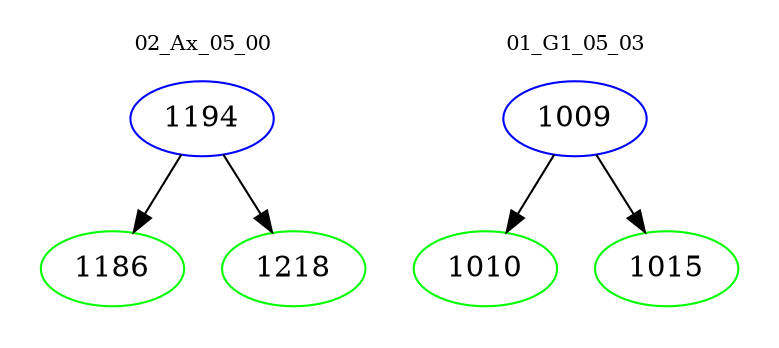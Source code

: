 digraph{
subgraph cluster_0 {
color = white
label = "02_Ax_05_00";
fontsize=10;
T0_1194 [label="1194", color="blue"]
T0_1194 -> T0_1186 [color="black"]
T0_1186 [label="1186", color="green"]
T0_1194 -> T0_1218 [color="black"]
T0_1218 [label="1218", color="green"]
}
subgraph cluster_1 {
color = white
label = "01_G1_05_03";
fontsize=10;
T1_1009 [label="1009", color="blue"]
T1_1009 -> T1_1010 [color="black"]
T1_1010 [label="1010", color="green"]
T1_1009 -> T1_1015 [color="black"]
T1_1015 [label="1015", color="green"]
}
}
